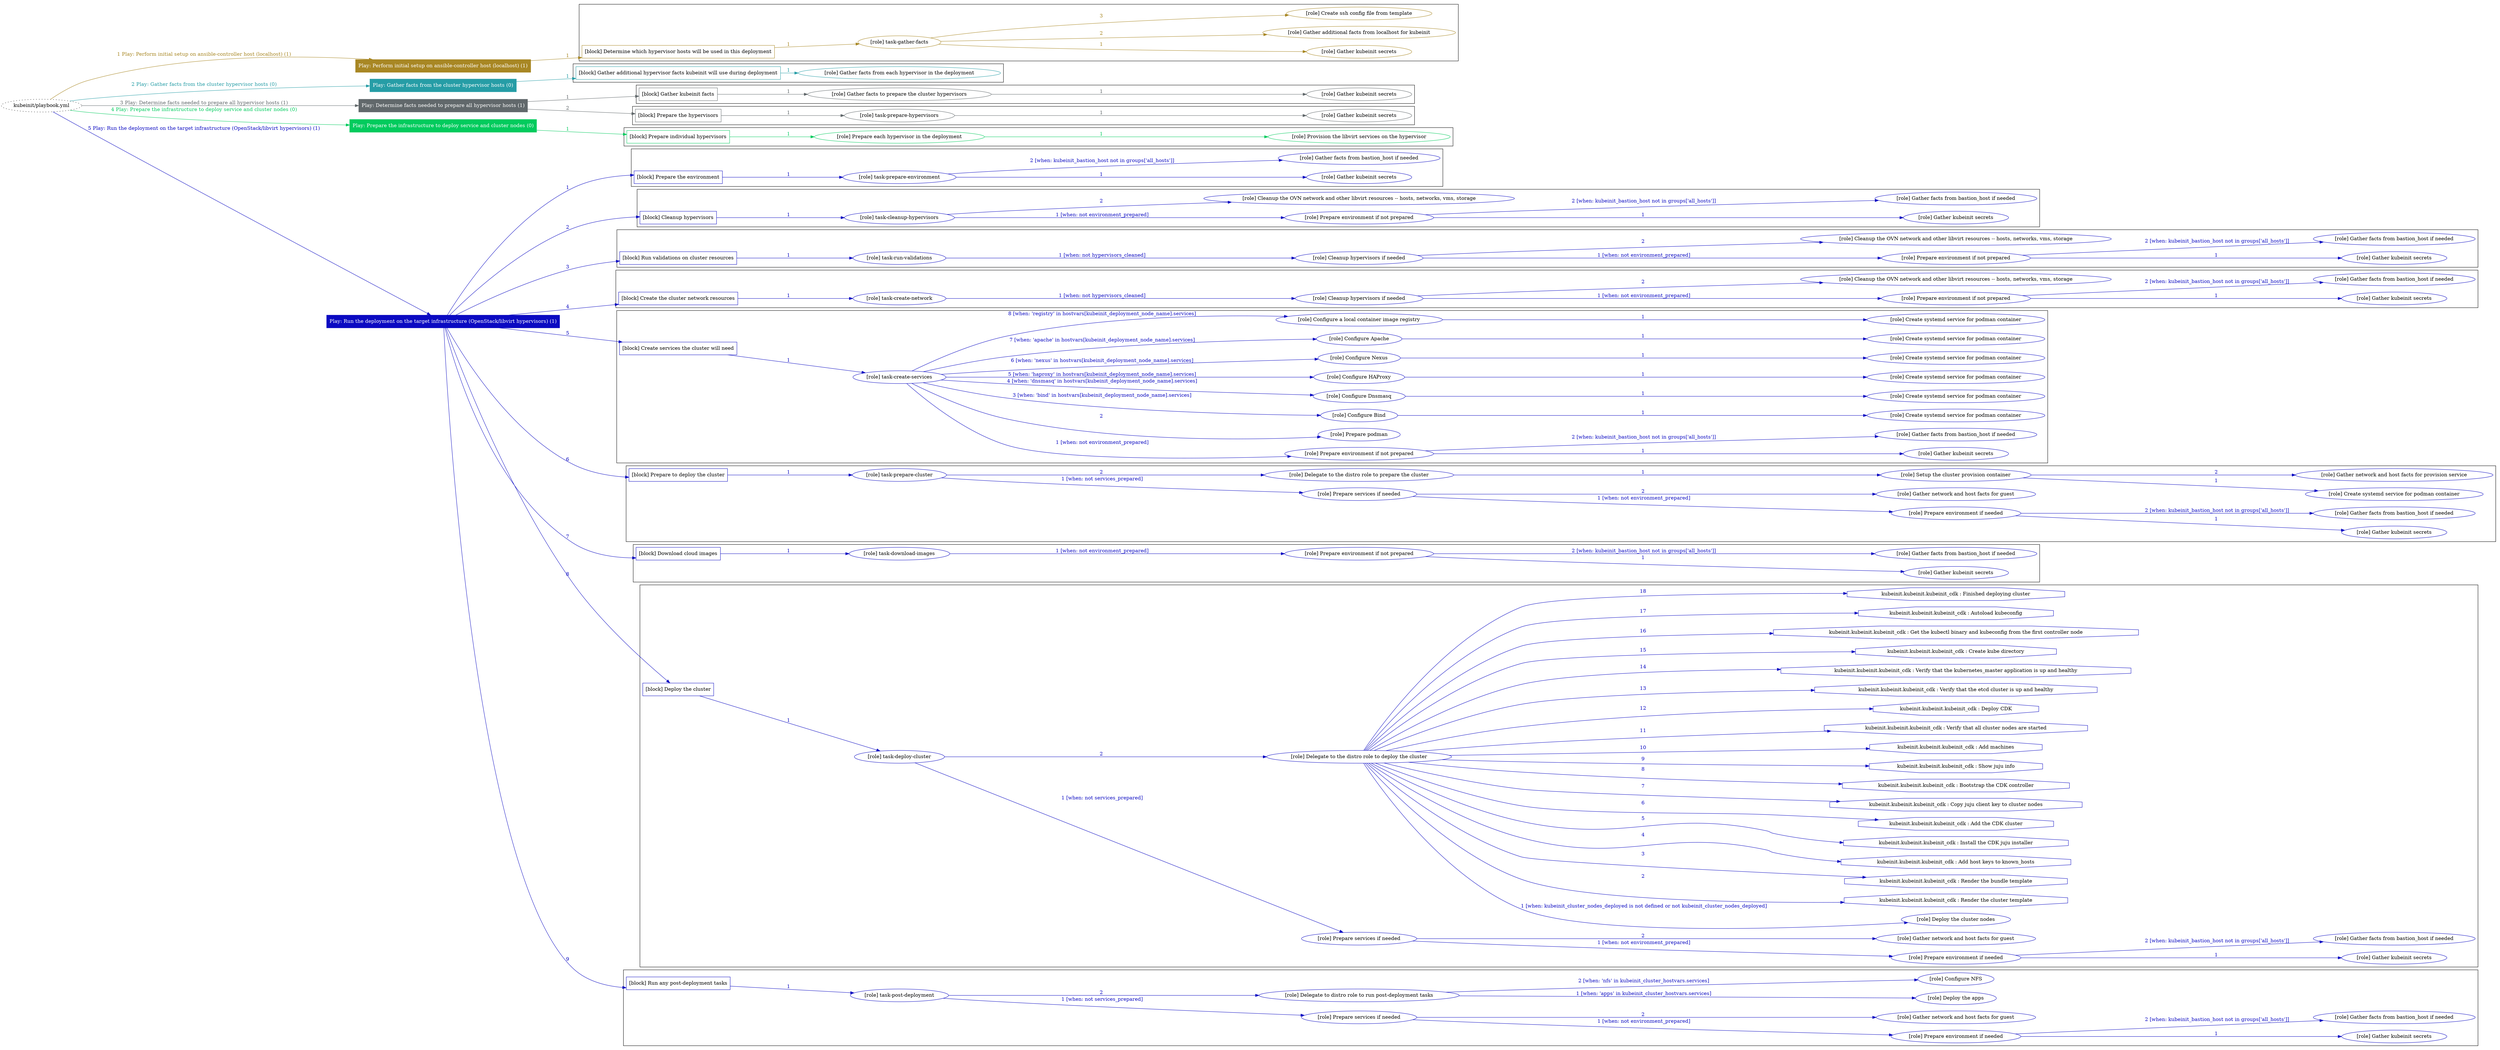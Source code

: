digraph {
	graph [concentrate=true ordering=in rankdir=LR ratio=fill]
	edge [esep=5 sep=10]
	"kubeinit/playbook.yml" [URL="/home/runner/work/kubeinit/kubeinit/kubeinit/playbook.yml" id=playbook_e02d59c9 style=dotted]
	"kubeinit/playbook.yml" -> play_fd0fd9aa [label="1 Play: Perform initial setup on ansible-controller host (localhost) (1)" color="#a88724" fontcolor="#a88724" id=edge_play_fd0fd9aa labeltooltip="1 Play: Perform initial setup on ansible-controller host (localhost) (1)" tooltip="1 Play: Perform initial setup on ansible-controller host (localhost) (1)"]
	subgraph "Play: Perform initial setup on ansible-controller host (localhost) (1)" {
		play_fd0fd9aa [label="Play: Perform initial setup on ansible-controller host (localhost) (1)" URL="/home/runner/work/kubeinit/kubeinit/kubeinit/playbook.yml" color="#a88724" fontcolor="#ffffff" id=play_fd0fd9aa shape=box style=filled tooltip=localhost]
		play_fd0fd9aa -> block_b1e23579 [label=1 color="#a88724" fontcolor="#a88724" id=edge_block_b1e23579 labeltooltip=1 tooltip=1]
		subgraph cluster_block_b1e23579 {
			block_b1e23579 [label="[block] Determine which hypervisor hosts will be used in this deployment" URL="/home/runner/work/kubeinit/kubeinit/kubeinit/playbook.yml" color="#a88724" id=block_b1e23579 labeltooltip="Determine which hypervisor hosts will be used in this deployment" shape=box tooltip="Determine which hypervisor hosts will be used in this deployment"]
			block_b1e23579 -> role_3044711c [label="1 " color="#a88724" fontcolor="#a88724" id=edge_role_3044711c labeltooltip="1 " tooltip="1 "]
			subgraph "task-gather-facts" {
				role_3044711c [label="[role] task-gather-facts" URL="/home/runner/work/kubeinit/kubeinit/kubeinit/playbook.yml" color="#a88724" id=role_3044711c tooltip="task-gather-facts"]
				role_3044711c -> role_c3906f23 [label="1 " color="#a88724" fontcolor="#a88724" id=edge_role_c3906f23 labeltooltip="1 " tooltip="1 "]
				subgraph "Gather kubeinit secrets" {
					role_c3906f23 [label="[role] Gather kubeinit secrets" URL="/home/runner/.ansible/collections/ansible_collections/kubeinit/kubeinit/roles/kubeinit_prepare/tasks/build_hypervisors_group.yml" color="#a88724" id=role_c3906f23 tooltip="Gather kubeinit secrets"]
				}
				role_3044711c -> role_7827134e [label="2 " color="#a88724" fontcolor="#a88724" id=edge_role_7827134e labeltooltip="2 " tooltip="2 "]
				subgraph "Gather additional facts from localhost for kubeinit" {
					role_7827134e [label="[role] Gather additional facts from localhost for kubeinit" URL="/home/runner/.ansible/collections/ansible_collections/kubeinit/kubeinit/roles/kubeinit_prepare/tasks/build_hypervisors_group.yml" color="#a88724" id=role_7827134e tooltip="Gather additional facts from localhost for kubeinit"]
				}
				role_3044711c -> role_3e4ce8e8 [label="3 " color="#a88724" fontcolor="#a88724" id=edge_role_3e4ce8e8 labeltooltip="3 " tooltip="3 "]
				subgraph "Create ssh config file from template" {
					role_3e4ce8e8 [label="[role] Create ssh config file from template" URL="/home/runner/.ansible/collections/ansible_collections/kubeinit/kubeinit/roles/kubeinit_prepare/tasks/build_hypervisors_group.yml" color="#a88724" id=role_3e4ce8e8 tooltip="Create ssh config file from template"]
				}
			}
		}
	}
	"kubeinit/playbook.yml" -> play_3b025c12 [label="2 Play: Gather facts from the cluster hypervisor hosts (0)" color="#269da6" fontcolor="#269da6" id=edge_play_3b025c12 labeltooltip="2 Play: Gather facts from the cluster hypervisor hosts (0)" tooltip="2 Play: Gather facts from the cluster hypervisor hosts (0)"]
	subgraph "Play: Gather facts from the cluster hypervisor hosts (0)" {
		play_3b025c12 [label="Play: Gather facts from the cluster hypervisor hosts (0)" URL="/home/runner/work/kubeinit/kubeinit/kubeinit/playbook.yml" color="#269da6" fontcolor="#ffffff" id=play_3b025c12 shape=box style=filled tooltip="Play: Gather facts from the cluster hypervisor hosts (0)"]
		play_3b025c12 -> block_6544453b [label=1 color="#269da6" fontcolor="#269da6" id=edge_block_6544453b labeltooltip=1 tooltip=1]
		subgraph cluster_block_6544453b {
			block_6544453b [label="[block] Gather additional hypervisor facts kubeinit will use during deployment" URL="/home/runner/work/kubeinit/kubeinit/kubeinit/playbook.yml" color="#269da6" id=block_6544453b labeltooltip="Gather additional hypervisor facts kubeinit will use during deployment" shape=box tooltip="Gather additional hypervisor facts kubeinit will use during deployment"]
			block_6544453b -> role_f94fbd97 [label="1 " color="#269da6" fontcolor="#269da6" id=edge_role_f94fbd97 labeltooltip="1 " tooltip="1 "]
			subgraph "Gather facts from each hypervisor in the deployment" {
				role_f94fbd97 [label="[role] Gather facts from each hypervisor in the deployment" URL="/home/runner/work/kubeinit/kubeinit/kubeinit/playbook.yml" color="#269da6" id=role_f94fbd97 tooltip="Gather facts from each hypervisor in the deployment"]
			}
		}
	}
	"kubeinit/playbook.yml" -> play_9c9ef34a [label="3 Play: Determine facts needed to prepare all hypervisor hosts (1)" color="#61686b" fontcolor="#61686b" id=edge_play_9c9ef34a labeltooltip="3 Play: Determine facts needed to prepare all hypervisor hosts (1)" tooltip="3 Play: Determine facts needed to prepare all hypervisor hosts (1)"]
	subgraph "Play: Determine facts needed to prepare all hypervisor hosts (1)" {
		play_9c9ef34a [label="Play: Determine facts needed to prepare all hypervisor hosts (1)" URL="/home/runner/work/kubeinit/kubeinit/kubeinit/playbook.yml" color="#61686b" fontcolor="#ffffff" id=play_9c9ef34a shape=box style=filled tooltip=localhost]
		play_9c9ef34a -> block_988d7083 [label=1 color="#61686b" fontcolor="#61686b" id=edge_block_988d7083 labeltooltip=1 tooltip=1]
		subgraph cluster_block_988d7083 {
			block_988d7083 [label="[block] Gather kubeinit facts" URL="/home/runner/work/kubeinit/kubeinit/kubeinit/playbook.yml" color="#61686b" id=block_988d7083 labeltooltip="Gather kubeinit facts" shape=box tooltip="Gather kubeinit facts"]
			block_988d7083 -> role_ea7b2bd4 [label="1 " color="#61686b" fontcolor="#61686b" id=edge_role_ea7b2bd4 labeltooltip="1 " tooltip="1 "]
			subgraph "Gather facts to prepare the cluster hypervisors" {
				role_ea7b2bd4 [label="[role] Gather facts to prepare the cluster hypervisors" URL="/home/runner/work/kubeinit/kubeinit/kubeinit/playbook.yml" color="#61686b" id=role_ea7b2bd4 tooltip="Gather facts to prepare the cluster hypervisors"]
				role_ea7b2bd4 -> role_e5747ce0 [label="1 " color="#61686b" fontcolor="#61686b" id=edge_role_e5747ce0 labeltooltip="1 " tooltip="1 "]
				subgraph "Gather kubeinit secrets" {
					role_e5747ce0 [label="[role] Gather kubeinit secrets" URL="/home/runner/.ansible/collections/ansible_collections/kubeinit/kubeinit/roles/kubeinit_prepare/tasks/gather_kubeinit_facts.yml" color="#61686b" id=role_e5747ce0 tooltip="Gather kubeinit secrets"]
				}
			}
		}
		play_9c9ef34a -> block_63ac2e60 [label=2 color="#61686b" fontcolor="#61686b" id=edge_block_63ac2e60 labeltooltip=2 tooltip=2]
		subgraph cluster_block_63ac2e60 {
			block_63ac2e60 [label="[block] Prepare the hypervisors" URL="/home/runner/work/kubeinit/kubeinit/kubeinit/playbook.yml" color="#61686b" id=block_63ac2e60 labeltooltip="Prepare the hypervisors" shape=box tooltip="Prepare the hypervisors"]
			block_63ac2e60 -> role_18d545f0 [label="1 " color="#61686b" fontcolor="#61686b" id=edge_role_18d545f0 labeltooltip="1 " tooltip="1 "]
			subgraph "task-prepare-hypervisors" {
				role_18d545f0 [label="[role] task-prepare-hypervisors" URL="/home/runner/work/kubeinit/kubeinit/kubeinit/playbook.yml" color="#61686b" id=role_18d545f0 tooltip="task-prepare-hypervisors"]
				role_18d545f0 -> role_ec16a4e3 [label="1 " color="#61686b" fontcolor="#61686b" id=edge_role_ec16a4e3 labeltooltip="1 " tooltip="1 "]
				subgraph "Gather kubeinit secrets" {
					role_ec16a4e3 [label="[role] Gather kubeinit secrets" URL="/home/runner/.ansible/collections/ansible_collections/kubeinit/kubeinit/roles/kubeinit_prepare/tasks/gather_kubeinit_facts.yml" color="#61686b" id=role_ec16a4e3 tooltip="Gather kubeinit secrets"]
				}
			}
		}
	}
	"kubeinit/playbook.yml" -> play_a210f959 [label="4 Play: Prepare the infrastructure to deploy service and cluster nodes (0)" color="#01cb5d" fontcolor="#01cb5d" id=edge_play_a210f959 labeltooltip="4 Play: Prepare the infrastructure to deploy service and cluster nodes (0)" tooltip="4 Play: Prepare the infrastructure to deploy service and cluster nodes (0)"]
	subgraph "Play: Prepare the infrastructure to deploy service and cluster nodes (0)" {
		play_a210f959 [label="Play: Prepare the infrastructure to deploy service and cluster nodes (0)" URL="/home/runner/work/kubeinit/kubeinit/kubeinit/playbook.yml" color="#01cb5d" fontcolor="#ffffff" id=play_a210f959 shape=box style=filled tooltip="Play: Prepare the infrastructure to deploy service and cluster nodes (0)"]
		play_a210f959 -> block_332f178f [label=1 color="#01cb5d" fontcolor="#01cb5d" id=edge_block_332f178f labeltooltip=1 tooltip=1]
		subgraph cluster_block_332f178f {
			block_332f178f [label="[block] Prepare individual hypervisors" URL="/home/runner/work/kubeinit/kubeinit/kubeinit/playbook.yml" color="#01cb5d" id=block_332f178f labeltooltip="Prepare individual hypervisors" shape=box tooltip="Prepare individual hypervisors"]
			block_332f178f -> role_0791657f [label="1 " color="#01cb5d" fontcolor="#01cb5d" id=edge_role_0791657f labeltooltip="1 " tooltip="1 "]
			subgraph "Prepare each hypervisor in the deployment" {
				role_0791657f [label="[role] Prepare each hypervisor in the deployment" URL="/home/runner/work/kubeinit/kubeinit/kubeinit/playbook.yml" color="#01cb5d" id=role_0791657f tooltip="Prepare each hypervisor in the deployment"]
				role_0791657f -> role_ac4e55f0 [label="1 " color="#01cb5d" fontcolor="#01cb5d" id=edge_role_ac4e55f0 labeltooltip="1 " tooltip="1 "]
				subgraph "Provision the libvirt services on the hypervisor" {
					role_ac4e55f0 [label="[role] Provision the libvirt services on the hypervisor" URL="/home/runner/.ansible/collections/ansible_collections/kubeinit/kubeinit/roles/kubeinit_prepare/tasks/prepare_hypervisor.yml" color="#01cb5d" id=role_ac4e55f0 tooltip="Provision the libvirt services on the hypervisor"]
				}
			}
		}
	}
	"kubeinit/playbook.yml" -> play_40a42cb8 [label="5 Play: Run the deployment on the target infrastructure (OpenStack/libvirt hypervisors) (1)" color="#0b0ac2" fontcolor="#0b0ac2" id=edge_play_40a42cb8 labeltooltip="5 Play: Run the deployment on the target infrastructure (OpenStack/libvirt hypervisors) (1)" tooltip="5 Play: Run the deployment on the target infrastructure (OpenStack/libvirt hypervisors) (1)"]
	subgraph "Play: Run the deployment on the target infrastructure (OpenStack/libvirt hypervisors) (1)" {
		play_40a42cb8 [label="Play: Run the deployment on the target infrastructure (OpenStack/libvirt hypervisors) (1)" URL="/home/runner/work/kubeinit/kubeinit/kubeinit/playbook.yml" color="#0b0ac2" fontcolor="#ffffff" id=play_40a42cb8 shape=box style=filled tooltip=localhost]
		play_40a42cb8 -> block_852616ef [label=1 color="#0b0ac2" fontcolor="#0b0ac2" id=edge_block_852616ef labeltooltip=1 tooltip=1]
		subgraph cluster_block_852616ef {
			block_852616ef [label="[block] Prepare the environment" URL="/home/runner/work/kubeinit/kubeinit/kubeinit/playbook.yml" color="#0b0ac2" id=block_852616ef labeltooltip="Prepare the environment" shape=box tooltip="Prepare the environment"]
			block_852616ef -> role_ca691c93 [label="1 " color="#0b0ac2" fontcolor="#0b0ac2" id=edge_role_ca691c93 labeltooltip="1 " tooltip="1 "]
			subgraph "task-prepare-environment" {
				role_ca691c93 [label="[role] task-prepare-environment" URL="/home/runner/work/kubeinit/kubeinit/kubeinit/playbook.yml" color="#0b0ac2" id=role_ca691c93 tooltip="task-prepare-environment"]
				role_ca691c93 -> role_f62b3f2d [label="1 " color="#0b0ac2" fontcolor="#0b0ac2" id=edge_role_f62b3f2d labeltooltip="1 " tooltip="1 "]
				subgraph "Gather kubeinit secrets" {
					role_f62b3f2d [label="[role] Gather kubeinit secrets" URL="/home/runner/.ansible/collections/ansible_collections/kubeinit/kubeinit/roles/kubeinit_prepare/tasks/gather_kubeinit_facts.yml" color="#0b0ac2" id=role_f62b3f2d tooltip="Gather kubeinit secrets"]
				}
				role_ca691c93 -> role_3beb7c4d [label="2 [when: kubeinit_bastion_host not in groups['all_hosts']]" color="#0b0ac2" fontcolor="#0b0ac2" id=edge_role_3beb7c4d labeltooltip="2 [when: kubeinit_bastion_host not in groups['all_hosts']]" tooltip="2 [when: kubeinit_bastion_host not in groups['all_hosts']]"]
				subgraph "Gather facts from bastion_host if needed" {
					role_3beb7c4d [label="[role] Gather facts from bastion_host if needed" URL="/home/runner/.ansible/collections/ansible_collections/kubeinit/kubeinit/roles/kubeinit_prepare/tasks/main.yml" color="#0b0ac2" id=role_3beb7c4d tooltip="Gather facts from bastion_host if needed"]
				}
			}
		}
		play_40a42cb8 -> block_df4bc559 [label=2 color="#0b0ac2" fontcolor="#0b0ac2" id=edge_block_df4bc559 labeltooltip=2 tooltip=2]
		subgraph cluster_block_df4bc559 {
			block_df4bc559 [label="[block] Cleanup hypervisors" URL="/home/runner/work/kubeinit/kubeinit/kubeinit/playbook.yml" color="#0b0ac2" id=block_df4bc559 labeltooltip="Cleanup hypervisors" shape=box tooltip="Cleanup hypervisors"]
			block_df4bc559 -> role_cd886e36 [label="1 " color="#0b0ac2" fontcolor="#0b0ac2" id=edge_role_cd886e36 labeltooltip="1 " tooltip="1 "]
			subgraph "task-cleanup-hypervisors" {
				role_cd886e36 [label="[role] task-cleanup-hypervisors" URL="/home/runner/work/kubeinit/kubeinit/kubeinit/playbook.yml" color="#0b0ac2" id=role_cd886e36 tooltip="task-cleanup-hypervisors"]
				role_cd886e36 -> role_9e30ad5a [label="1 [when: not environment_prepared]" color="#0b0ac2" fontcolor="#0b0ac2" id=edge_role_9e30ad5a labeltooltip="1 [when: not environment_prepared]" tooltip="1 [when: not environment_prepared]"]
				subgraph "Prepare environment if not prepared" {
					role_9e30ad5a [label="[role] Prepare environment if not prepared" URL="/home/runner/.ansible/collections/ansible_collections/kubeinit/kubeinit/roles/kubeinit_libvirt/tasks/cleanup_hypervisors.yml" color="#0b0ac2" id=role_9e30ad5a tooltip="Prepare environment if not prepared"]
					role_9e30ad5a -> role_c2ab095b [label="1 " color="#0b0ac2" fontcolor="#0b0ac2" id=edge_role_c2ab095b labeltooltip="1 " tooltip="1 "]
					subgraph "Gather kubeinit secrets" {
						role_c2ab095b [label="[role] Gather kubeinit secrets" URL="/home/runner/.ansible/collections/ansible_collections/kubeinit/kubeinit/roles/kubeinit_prepare/tasks/gather_kubeinit_facts.yml" color="#0b0ac2" id=role_c2ab095b tooltip="Gather kubeinit secrets"]
					}
					role_9e30ad5a -> role_1a4492a7 [label="2 [when: kubeinit_bastion_host not in groups['all_hosts']]" color="#0b0ac2" fontcolor="#0b0ac2" id=edge_role_1a4492a7 labeltooltip="2 [when: kubeinit_bastion_host not in groups['all_hosts']]" tooltip="2 [when: kubeinit_bastion_host not in groups['all_hosts']]"]
					subgraph "Gather facts from bastion_host if needed" {
						role_1a4492a7 [label="[role] Gather facts from bastion_host if needed" URL="/home/runner/.ansible/collections/ansible_collections/kubeinit/kubeinit/roles/kubeinit_prepare/tasks/main.yml" color="#0b0ac2" id=role_1a4492a7 tooltip="Gather facts from bastion_host if needed"]
					}
				}
				role_cd886e36 -> role_a871c311 [label="2 " color="#0b0ac2" fontcolor="#0b0ac2" id=edge_role_a871c311 labeltooltip="2 " tooltip="2 "]
				subgraph "Cleanup the OVN network and other libvirt resources -- hosts, networks, vms, storage" {
					role_a871c311 [label="[role] Cleanup the OVN network and other libvirt resources -- hosts, networks, vms, storage" URL="/home/runner/.ansible/collections/ansible_collections/kubeinit/kubeinit/roles/kubeinit_libvirt/tasks/cleanup_hypervisors.yml" color="#0b0ac2" id=role_a871c311 tooltip="Cleanup the OVN network and other libvirt resources -- hosts, networks, vms, storage"]
				}
			}
		}
		play_40a42cb8 -> block_7cf98d6e [label=3 color="#0b0ac2" fontcolor="#0b0ac2" id=edge_block_7cf98d6e labeltooltip=3 tooltip=3]
		subgraph cluster_block_7cf98d6e {
			block_7cf98d6e [label="[block] Run validations on cluster resources" URL="/home/runner/work/kubeinit/kubeinit/kubeinit/playbook.yml" color="#0b0ac2" id=block_7cf98d6e labeltooltip="Run validations on cluster resources" shape=box tooltip="Run validations on cluster resources"]
			block_7cf98d6e -> role_28642cd3 [label="1 " color="#0b0ac2" fontcolor="#0b0ac2" id=edge_role_28642cd3 labeltooltip="1 " tooltip="1 "]
			subgraph "task-run-validations" {
				role_28642cd3 [label="[role] task-run-validations" URL="/home/runner/work/kubeinit/kubeinit/kubeinit/playbook.yml" color="#0b0ac2" id=role_28642cd3 tooltip="task-run-validations"]
				role_28642cd3 -> role_93edb053 [label="1 [when: not hypervisors_cleaned]" color="#0b0ac2" fontcolor="#0b0ac2" id=edge_role_93edb053 labeltooltip="1 [when: not hypervisors_cleaned]" tooltip="1 [when: not hypervisors_cleaned]"]
				subgraph "Cleanup hypervisors if needed" {
					role_93edb053 [label="[role] Cleanup hypervisors if needed" URL="/home/runner/.ansible/collections/ansible_collections/kubeinit/kubeinit/roles/kubeinit_validations/tasks/main.yml" color="#0b0ac2" id=role_93edb053 tooltip="Cleanup hypervisors if needed"]
					role_93edb053 -> role_62e04889 [label="1 [when: not environment_prepared]" color="#0b0ac2" fontcolor="#0b0ac2" id=edge_role_62e04889 labeltooltip="1 [when: not environment_prepared]" tooltip="1 [when: not environment_prepared]"]
					subgraph "Prepare environment if not prepared" {
						role_62e04889 [label="[role] Prepare environment if not prepared" URL="/home/runner/.ansible/collections/ansible_collections/kubeinit/kubeinit/roles/kubeinit_libvirt/tasks/cleanup_hypervisors.yml" color="#0b0ac2" id=role_62e04889 tooltip="Prepare environment if not prepared"]
						role_62e04889 -> role_6dd7c43c [label="1 " color="#0b0ac2" fontcolor="#0b0ac2" id=edge_role_6dd7c43c labeltooltip="1 " tooltip="1 "]
						subgraph "Gather kubeinit secrets" {
							role_6dd7c43c [label="[role] Gather kubeinit secrets" URL="/home/runner/.ansible/collections/ansible_collections/kubeinit/kubeinit/roles/kubeinit_prepare/tasks/gather_kubeinit_facts.yml" color="#0b0ac2" id=role_6dd7c43c tooltip="Gather kubeinit secrets"]
						}
						role_62e04889 -> role_3e2cda16 [label="2 [when: kubeinit_bastion_host not in groups['all_hosts']]" color="#0b0ac2" fontcolor="#0b0ac2" id=edge_role_3e2cda16 labeltooltip="2 [when: kubeinit_bastion_host not in groups['all_hosts']]" tooltip="2 [when: kubeinit_bastion_host not in groups['all_hosts']]"]
						subgraph "Gather facts from bastion_host if needed" {
							role_3e2cda16 [label="[role] Gather facts from bastion_host if needed" URL="/home/runner/.ansible/collections/ansible_collections/kubeinit/kubeinit/roles/kubeinit_prepare/tasks/main.yml" color="#0b0ac2" id=role_3e2cda16 tooltip="Gather facts from bastion_host if needed"]
						}
					}
					role_93edb053 -> role_7fafab01 [label="2 " color="#0b0ac2" fontcolor="#0b0ac2" id=edge_role_7fafab01 labeltooltip="2 " tooltip="2 "]
					subgraph "Cleanup the OVN network and other libvirt resources -- hosts, networks, vms, storage" {
						role_7fafab01 [label="[role] Cleanup the OVN network and other libvirt resources -- hosts, networks, vms, storage" URL="/home/runner/.ansible/collections/ansible_collections/kubeinit/kubeinit/roles/kubeinit_libvirt/tasks/cleanup_hypervisors.yml" color="#0b0ac2" id=role_7fafab01 tooltip="Cleanup the OVN network and other libvirt resources -- hosts, networks, vms, storage"]
					}
				}
			}
		}
		play_40a42cb8 -> block_897d83d2 [label=4 color="#0b0ac2" fontcolor="#0b0ac2" id=edge_block_897d83d2 labeltooltip=4 tooltip=4]
		subgraph cluster_block_897d83d2 {
			block_897d83d2 [label="[block] Create the cluster network resources" URL="/home/runner/work/kubeinit/kubeinit/kubeinit/playbook.yml" color="#0b0ac2" id=block_897d83d2 labeltooltip="Create the cluster network resources" shape=box tooltip="Create the cluster network resources"]
			block_897d83d2 -> role_9d0732dc [label="1 " color="#0b0ac2" fontcolor="#0b0ac2" id=edge_role_9d0732dc labeltooltip="1 " tooltip="1 "]
			subgraph "task-create-network" {
				role_9d0732dc [label="[role] task-create-network" URL="/home/runner/work/kubeinit/kubeinit/kubeinit/playbook.yml" color="#0b0ac2" id=role_9d0732dc tooltip="task-create-network"]
				role_9d0732dc -> role_9968442d [label="1 [when: not hypervisors_cleaned]" color="#0b0ac2" fontcolor="#0b0ac2" id=edge_role_9968442d labeltooltip="1 [when: not hypervisors_cleaned]" tooltip="1 [when: not hypervisors_cleaned]"]
				subgraph "Cleanup hypervisors if needed" {
					role_9968442d [label="[role] Cleanup hypervisors if needed" URL="/home/runner/.ansible/collections/ansible_collections/kubeinit/kubeinit/roles/kubeinit_libvirt/tasks/create_network.yml" color="#0b0ac2" id=role_9968442d tooltip="Cleanup hypervisors if needed"]
					role_9968442d -> role_6f1ceb8b [label="1 [when: not environment_prepared]" color="#0b0ac2" fontcolor="#0b0ac2" id=edge_role_6f1ceb8b labeltooltip="1 [when: not environment_prepared]" tooltip="1 [when: not environment_prepared]"]
					subgraph "Prepare environment if not prepared" {
						role_6f1ceb8b [label="[role] Prepare environment if not prepared" URL="/home/runner/.ansible/collections/ansible_collections/kubeinit/kubeinit/roles/kubeinit_libvirt/tasks/cleanup_hypervisors.yml" color="#0b0ac2" id=role_6f1ceb8b tooltip="Prepare environment if not prepared"]
						role_6f1ceb8b -> role_acb045d8 [label="1 " color="#0b0ac2" fontcolor="#0b0ac2" id=edge_role_acb045d8 labeltooltip="1 " tooltip="1 "]
						subgraph "Gather kubeinit secrets" {
							role_acb045d8 [label="[role] Gather kubeinit secrets" URL="/home/runner/.ansible/collections/ansible_collections/kubeinit/kubeinit/roles/kubeinit_prepare/tasks/gather_kubeinit_facts.yml" color="#0b0ac2" id=role_acb045d8 tooltip="Gather kubeinit secrets"]
						}
						role_6f1ceb8b -> role_29a364e1 [label="2 [when: kubeinit_bastion_host not in groups['all_hosts']]" color="#0b0ac2" fontcolor="#0b0ac2" id=edge_role_29a364e1 labeltooltip="2 [when: kubeinit_bastion_host not in groups['all_hosts']]" tooltip="2 [when: kubeinit_bastion_host not in groups['all_hosts']]"]
						subgraph "Gather facts from bastion_host if needed" {
							role_29a364e1 [label="[role] Gather facts from bastion_host if needed" URL="/home/runner/.ansible/collections/ansible_collections/kubeinit/kubeinit/roles/kubeinit_prepare/tasks/main.yml" color="#0b0ac2" id=role_29a364e1 tooltip="Gather facts from bastion_host if needed"]
						}
					}
					role_9968442d -> role_805a1249 [label="2 " color="#0b0ac2" fontcolor="#0b0ac2" id=edge_role_805a1249 labeltooltip="2 " tooltip="2 "]
					subgraph "Cleanup the OVN network and other libvirt resources -- hosts, networks, vms, storage" {
						role_805a1249 [label="[role] Cleanup the OVN network and other libvirt resources -- hosts, networks, vms, storage" URL="/home/runner/.ansible/collections/ansible_collections/kubeinit/kubeinit/roles/kubeinit_libvirt/tasks/cleanup_hypervisors.yml" color="#0b0ac2" id=role_805a1249 tooltip="Cleanup the OVN network and other libvirt resources -- hosts, networks, vms, storage"]
					}
				}
			}
		}
		play_40a42cb8 -> block_4c9f8173 [label=5 color="#0b0ac2" fontcolor="#0b0ac2" id=edge_block_4c9f8173 labeltooltip=5 tooltip=5]
		subgraph cluster_block_4c9f8173 {
			block_4c9f8173 [label="[block] Create services the cluster will need" URL="/home/runner/work/kubeinit/kubeinit/kubeinit/playbook.yml" color="#0b0ac2" id=block_4c9f8173 labeltooltip="Create services the cluster will need" shape=box tooltip="Create services the cluster will need"]
			block_4c9f8173 -> role_14026acb [label="1 " color="#0b0ac2" fontcolor="#0b0ac2" id=edge_role_14026acb labeltooltip="1 " tooltip="1 "]
			subgraph "task-create-services" {
				role_14026acb [label="[role] task-create-services" URL="/home/runner/work/kubeinit/kubeinit/kubeinit/playbook.yml" color="#0b0ac2" id=role_14026acb tooltip="task-create-services"]
				role_14026acb -> role_2d588c67 [label="1 [when: not environment_prepared]" color="#0b0ac2" fontcolor="#0b0ac2" id=edge_role_2d588c67 labeltooltip="1 [when: not environment_prepared]" tooltip="1 [when: not environment_prepared]"]
				subgraph "Prepare environment if not prepared" {
					role_2d588c67 [label="[role] Prepare environment if not prepared" URL="/home/runner/.ansible/collections/ansible_collections/kubeinit/kubeinit/roles/kubeinit_services/tasks/main.yml" color="#0b0ac2" id=role_2d588c67 tooltip="Prepare environment if not prepared"]
					role_2d588c67 -> role_4448ff03 [label="1 " color="#0b0ac2" fontcolor="#0b0ac2" id=edge_role_4448ff03 labeltooltip="1 " tooltip="1 "]
					subgraph "Gather kubeinit secrets" {
						role_4448ff03 [label="[role] Gather kubeinit secrets" URL="/home/runner/.ansible/collections/ansible_collections/kubeinit/kubeinit/roles/kubeinit_prepare/tasks/gather_kubeinit_facts.yml" color="#0b0ac2" id=role_4448ff03 tooltip="Gather kubeinit secrets"]
					}
					role_2d588c67 -> role_23f64299 [label="2 [when: kubeinit_bastion_host not in groups['all_hosts']]" color="#0b0ac2" fontcolor="#0b0ac2" id=edge_role_23f64299 labeltooltip="2 [when: kubeinit_bastion_host not in groups['all_hosts']]" tooltip="2 [when: kubeinit_bastion_host not in groups['all_hosts']]"]
					subgraph "Gather facts from bastion_host if needed" {
						role_23f64299 [label="[role] Gather facts from bastion_host if needed" URL="/home/runner/.ansible/collections/ansible_collections/kubeinit/kubeinit/roles/kubeinit_prepare/tasks/main.yml" color="#0b0ac2" id=role_23f64299 tooltip="Gather facts from bastion_host if needed"]
					}
				}
				role_14026acb -> role_80f0bf2a [label="2 " color="#0b0ac2" fontcolor="#0b0ac2" id=edge_role_80f0bf2a labeltooltip="2 " tooltip="2 "]
				subgraph "Prepare podman" {
					role_80f0bf2a [label="[role] Prepare podman" URL="/home/runner/.ansible/collections/ansible_collections/kubeinit/kubeinit/roles/kubeinit_services/tasks/00_create_service_pod.yml" color="#0b0ac2" id=role_80f0bf2a tooltip="Prepare podman"]
				}
				role_14026acb -> role_9b036144 [label="3 [when: 'bind' in hostvars[kubeinit_deployment_node_name].services]" color="#0b0ac2" fontcolor="#0b0ac2" id=edge_role_9b036144 labeltooltip="3 [when: 'bind' in hostvars[kubeinit_deployment_node_name].services]" tooltip="3 [when: 'bind' in hostvars[kubeinit_deployment_node_name].services]"]
				subgraph "Configure Bind" {
					role_9b036144 [label="[role] Configure Bind" URL="/home/runner/.ansible/collections/ansible_collections/kubeinit/kubeinit/roles/kubeinit_services/tasks/start_services_containers.yml" color="#0b0ac2" id=role_9b036144 tooltip="Configure Bind"]
					role_9b036144 -> role_ff61ab3f [label="1 " color="#0b0ac2" fontcolor="#0b0ac2" id=edge_role_ff61ab3f labeltooltip="1 " tooltip="1 "]
					subgraph "Create systemd service for podman container" {
						role_ff61ab3f [label="[role] Create systemd service for podman container" URL="/home/runner/.ansible/collections/ansible_collections/kubeinit/kubeinit/roles/kubeinit_bind/tasks/main.yml" color="#0b0ac2" id=role_ff61ab3f tooltip="Create systemd service for podman container"]
					}
				}
				role_14026acb -> role_9145a913 [label="4 [when: 'dnsmasq' in hostvars[kubeinit_deployment_node_name].services]" color="#0b0ac2" fontcolor="#0b0ac2" id=edge_role_9145a913 labeltooltip="4 [when: 'dnsmasq' in hostvars[kubeinit_deployment_node_name].services]" tooltip="4 [when: 'dnsmasq' in hostvars[kubeinit_deployment_node_name].services]"]
				subgraph "Configure Dnsmasq" {
					role_9145a913 [label="[role] Configure Dnsmasq" URL="/home/runner/.ansible/collections/ansible_collections/kubeinit/kubeinit/roles/kubeinit_services/tasks/start_services_containers.yml" color="#0b0ac2" id=role_9145a913 tooltip="Configure Dnsmasq"]
					role_9145a913 -> role_e3d8880c [label="1 " color="#0b0ac2" fontcolor="#0b0ac2" id=edge_role_e3d8880c labeltooltip="1 " tooltip="1 "]
					subgraph "Create systemd service for podman container" {
						role_e3d8880c [label="[role] Create systemd service for podman container" URL="/home/runner/.ansible/collections/ansible_collections/kubeinit/kubeinit/roles/kubeinit_dnsmasq/tasks/main.yml" color="#0b0ac2" id=role_e3d8880c tooltip="Create systemd service for podman container"]
					}
				}
				role_14026acb -> role_c8f1fe14 [label="5 [when: 'haproxy' in hostvars[kubeinit_deployment_node_name].services]" color="#0b0ac2" fontcolor="#0b0ac2" id=edge_role_c8f1fe14 labeltooltip="5 [when: 'haproxy' in hostvars[kubeinit_deployment_node_name].services]" tooltip="5 [when: 'haproxy' in hostvars[kubeinit_deployment_node_name].services]"]
				subgraph "Configure HAProxy" {
					role_c8f1fe14 [label="[role] Configure HAProxy" URL="/home/runner/.ansible/collections/ansible_collections/kubeinit/kubeinit/roles/kubeinit_services/tasks/start_services_containers.yml" color="#0b0ac2" id=role_c8f1fe14 tooltip="Configure HAProxy"]
					role_c8f1fe14 -> role_2693a5cc [label="1 " color="#0b0ac2" fontcolor="#0b0ac2" id=edge_role_2693a5cc labeltooltip="1 " tooltip="1 "]
					subgraph "Create systemd service for podman container" {
						role_2693a5cc [label="[role] Create systemd service for podman container" URL="/home/runner/.ansible/collections/ansible_collections/kubeinit/kubeinit/roles/kubeinit_haproxy/tasks/main.yml" color="#0b0ac2" id=role_2693a5cc tooltip="Create systemd service for podman container"]
					}
				}
				role_14026acb -> role_26950fa6 [label="6 [when: 'nexus' in hostvars[kubeinit_deployment_node_name].services]" color="#0b0ac2" fontcolor="#0b0ac2" id=edge_role_26950fa6 labeltooltip="6 [when: 'nexus' in hostvars[kubeinit_deployment_node_name].services]" tooltip="6 [when: 'nexus' in hostvars[kubeinit_deployment_node_name].services]"]
				subgraph "Configure Nexus" {
					role_26950fa6 [label="[role] Configure Nexus" URL="/home/runner/.ansible/collections/ansible_collections/kubeinit/kubeinit/roles/kubeinit_services/tasks/start_services_containers.yml" color="#0b0ac2" id=role_26950fa6 tooltip="Configure Nexus"]
					role_26950fa6 -> role_a8483718 [label="1 " color="#0b0ac2" fontcolor="#0b0ac2" id=edge_role_a8483718 labeltooltip="1 " tooltip="1 "]
					subgraph "Create systemd service for podman container" {
						role_a8483718 [label="[role] Create systemd service for podman container" URL="/home/runner/.ansible/collections/ansible_collections/kubeinit/kubeinit/roles/kubeinit_nexus/tasks/main.yml" color="#0b0ac2" id=role_a8483718 tooltip="Create systemd service for podman container"]
					}
				}
				role_14026acb -> role_45f47a19 [label="7 [when: 'apache' in hostvars[kubeinit_deployment_node_name].services]" color="#0b0ac2" fontcolor="#0b0ac2" id=edge_role_45f47a19 labeltooltip="7 [when: 'apache' in hostvars[kubeinit_deployment_node_name].services]" tooltip="7 [when: 'apache' in hostvars[kubeinit_deployment_node_name].services]"]
				subgraph "Configure Apache" {
					role_45f47a19 [label="[role] Configure Apache" URL="/home/runner/.ansible/collections/ansible_collections/kubeinit/kubeinit/roles/kubeinit_services/tasks/start_services_containers.yml" color="#0b0ac2" id=role_45f47a19 tooltip="Configure Apache"]
					role_45f47a19 -> role_89ffbc14 [label="1 " color="#0b0ac2" fontcolor="#0b0ac2" id=edge_role_89ffbc14 labeltooltip="1 " tooltip="1 "]
					subgraph "Create systemd service for podman container" {
						role_89ffbc14 [label="[role] Create systemd service for podman container" URL="/home/runner/.ansible/collections/ansible_collections/kubeinit/kubeinit/roles/kubeinit_apache/tasks/main.yml" color="#0b0ac2" id=role_89ffbc14 tooltip="Create systemd service for podman container"]
					}
				}
				role_14026acb -> role_e50ded33 [label="8 [when: 'registry' in hostvars[kubeinit_deployment_node_name].services]" color="#0b0ac2" fontcolor="#0b0ac2" id=edge_role_e50ded33 labeltooltip="8 [when: 'registry' in hostvars[kubeinit_deployment_node_name].services]" tooltip="8 [when: 'registry' in hostvars[kubeinit_deployment_node_name].services]"]
				subgraph "Configure a local container image registry" {
					role_e50ded33 [label="[role] Configure a local container image registry" URL="/home/runner/.ansible/collections/ansible_collections/kubeinit/kubeinit/roles/kubeinit_services/tasks/start_services_containers.yml" color="#0b0ac2" id=role_e50ded33 tooltip="Configure a local container image registry"]
					role_e50ded33 -> role_f93f619b [label="1 " color="#0b0ac2" fontcolor="#0b0ac2" id=edge_role_f93f619b labeltooltip="1 " tooltip="1 "]
					subgraph "Create systemd service for podman container" {
						role_f93f619b [label="[role] Create systemd service for podman container" URL="/home/runner/.ansible/collections/ansible_collections/kubeinit/kubeinit/roles/kubeinit_registry/tasks/main.yml" color="#0b0ac2" id=role_f93f619b tooltip="Create systemd service for podman container"]
					}
				}
			}
		}
		play_40a42cb8 -> block_11183670 [label=6 color="#0b0ac2" fontcolor="#0b0ac2" id=edge_block_11183670 labeltooltip=6 tooltip=6]
		subgraph cluster_block_11183670 {
			block_11183670 [label="[block] Prepare to deploy the cluster" URL="/home/runner/work/kubeinit/kubeinit/kubeinit/playbook.yml" color="#0b0ac2" id=block_11183670 labeltooltip="Prepare to deploy the cluster" shape=box tooltip="Prepare to deploy the cluster"]
			block_11183670 -> role_c892f88d [label="1 " color="#0b0ac2" fontcolor="#0b0ac2" id=edge_role_c892f88d labeltooltip="1 " tooltip="1 "]
			subgraph "task-prepare-cluster" {
				role_c892f88d [label="[role] task-prepare-cluster" URL="/home/runner/work/kubeinit/kubeinit/kubeinit/playbook.yml" color="#0b0ac2" id=role_c892f88d tooltip="task-prepare-cluster"]
				role_c892f88d -> role_5d57f382 [label="1 [when: not services_prepared]" color="#0b0ac2" fontcolor="#0b0ac2" id=edge_role_5d57f382 labeltooltip="1 [when: not services_prepared]" tooltip="1 [when: not services_prepared]"]
				subgraph "Prepare services if needed" {
					role_5d57f382 [label="[role] Prepare services if needed" URL="/home/runner/.ansible/collections/ansible_collections/kubeinit/kubeinit/roles/kubeinit_prepare/tasks/prepare_cluster.yml" color="#0b0ac2" id=role_5d57f382 tooltip="Prepare services if needed"]
					role_5d57f382 -> role_5452503e [label="1 [when: not environment_prepared]" color="#0b0ac2" fontcolor="#0b0ac2" id=edge_role_5452503e labeltooltip="1 [when: not environment_prepared]" tooltip="1 [when: not environment_prepared]"]
					subgraph "Prepare environment if needed" {
						role_5452503e [label="[role] Prepare environment if needed" URL="/home/runner/.ansible/collections/ansible_collections/kubeinit/kubeinit/roles/kubeinit_services/tasks/prepare_services.yml" color="#0b0ac2" id=role_5452503e tooltip="Prepare environment if needed"]
						role_5452503e -> role_97a669cc [label="1 " color="#0b0ac2" fontcolor="#0b0ac2" id=edge_role_97a669cc labeltooltip="1 " tooltip="1 "]
						subgraph "Gather kubeinit secrets" {
							role_97a669cc [label="[role] Gather kubeinit secrets" URL="/home/runner/.ansible/collections/ansible_collections/kubeinit/kubeinit/roles/kubeinit_prepare/tasks/gather_kubeinit_facts.yml" color="#0b0ac2" id=role_97a669cc tooltip="Gather kubeinit secrets"]
						}
						role_5452503e -> role_1cebd455 [label="2 [when: kubeinit_bastion_host not in groups['all_hosts']]" color="#0b0ac2" fontcolor="#0b0ac2" id=edge_role_1cebd455 labeltooltip="2 [when: kubeinit_bastion_host not in groups['all_hosts']]" tooltip="2 [when: kubeinit_bastion_host not in groups['all_hosts']]"]
						subgraph "Gather facts from bastion_host if needed" {
							role_1cebd455 [label="[role] Gather facts from bastion_host if needed" URL="/home/runner/.ansible/collections/ansible_collections/kubeinit/kubeinit/roles/kubeinit_prepare/tasks/main.yml" color="#0b0ac2" id=role_1cebd455 tooltip="Gather facts from bastion_host if needed"]
						}
					}
					role_5d57f382 -> role_d7f9bc30 [label="2 " color="#0b0ac2" fontcolor="#0b0ac2" id=edge_role_d7f9bc30 labeltooltip="2 " tooltip="2 "]
					subgraph "Gather network and host facts for guest" {
						role_d7f9bc30 [label="[role] Gather network and host facts for guest" URL="/home/runner/.ansible/collections/ansible_collections/kubeinit/kubeinit/roles/kubeinit_services/tasks/prepare_services.yml" color="#0b0ac2" id=role_d7f9bc30 tooltip="Gather network and host facts for guest"]
					}
				}
				role_c892f88d -> role_c7ab67f8 [label="2 " color="#0b0ac2" fontcolor="#0b0ac2" id=edge_role_c7ab67f8 labeltooltip="2 " tooltip="2 "]
				subgraph "Delegate to the distro role to prepare the cluster" {
					role_c7ab67f8 [label="[role] Delegate to the distro role to prepare the cluster" URL="/home/runner/.ansible/collections/ansible_collections/kubeinit/kubeinit/roles/kubeinit_prepare/tasks/prepare_cluster.yml" color="#0b0ac2" id=role_c7ab67f8 tooltip="Delegate to the distro role to prepare the cluster"]
					role_c7ab67f8 -> role_4e0f678d [label="1 " color="#0b0ac2" fontcolor="#0b0ac2" id=edge_role_4e0f678d labeltooltip="1 " tooltip="1 "]
					subgraph "Setup the cluster provision container" {
						role_4e0f678d [label="[role] Setup the cluster provision container" URL="/home/runner/.ansible/collections/ansible_collections/kubeinit/kubeinit/roles/kubeinit_cdk/tasks/prepare_cluster.yml" color="#0b0ac2" id=role_4e0f678d tooltip="Setup the cluster provision container"]
						role_4e0f678d -> role_a4ec269c [label="1 " color="#0b0ac2" fontcolor="#0b0ac2" id=edge_role_a4ec269c labeltooltip="1 " tooltip="1 "]
						subgraph "Create systemd service for podman container" {
							role_a4ec269c [label="[role] Create systemd service for podman container" URL="/home/runner/.ansible/collections/ansible_collections/kubeinit/kubeinit/roles/kubeinit_services/tasks/create_provision_container.yml" color="#0b0ac2" id=role_a4ec269c tooltip="Create systemd service for podman container"]
						}
						role_4e0f678d -> role_1f103006 [label="2 " color="#0b0ac2" fontcolor="#0b0ac2" id=edge_role_1f103006 labeltooltip="2 " tooltip="2 "]
						subgraph "Gather network and host facts for provision service" {
							role_1f103006 [label="[role] Gather network and host facts for provision service" URL="/home/runner/.ansible/collections/ansible_collections/kubeinit/kubeinit/roles/kubeinit_services/tasks/create_provision_container.yml" color="#0b0ac2" id=role_1f103006 tooltip="Gather network and host facts for provision service"]
						}
					}
				}
			}
		}
		play_40a42cb8 -> block_f277470d [label=7 color="#0b0ac2" fontcolor="#0b0ac2" id=edge_block_f277470d labeltooltip=7 tooltip=7]
		subgraph cluster_block_f277470d {
			block_f277470d [label="[block] Download cloud images" URL="/home/runner/work/kubeinit/kubeinit/kubeinit/playbook.yml" color="#0b0ac2" id=block_f277470d labeltooltip="Download cloud images" shape=box tooltip="Download cloud images"]
			block_f277470d -> role_b6a24728 [label="1 " color="#0b0ac2" fontcolor="#0b0ac2" id=edge_role_b6a24728 labeltooltip="1 " tooltip="1 "]
			subgraph "task-download-images" {
				role_b6a24728 [label="[role] task-download-images" URL="/home/runner/work/kubeinit/kubeinit/kubeinit/playbook.yml" color="#0b0ac2" id=role_b6a24728 tooltip="task-download-images"]
				role_b6a24728 -> role_2d74ab99 [label="1 [when: not environment_prepared]" color="#0b0ac2" fontcolor="#0b0ac2" id=edge_role_2d74ab99 labeltooltip="1 [when: not environment_prepared]" tooltip="1 [when: not environment_prepared]"]
				subgraph "Prepare environment if not prepared" {
					role_2d74ab99 [label="[role] Prepare environment if not prepared" URL="/home/runner/.ansible/collections/ansible_collections/kubeinit/kubeinit/roles/kubeinit_libvirt/tasks/download_cloud_images.yml" color="#0b0ac2" id=role_2d74ab99 tooltip="Prepare environment if not prepared"]
					role_2d74ab99 -> role_f3cf2346 [label="1 " color="#0b0ac2" fontcolor="#0b0ac2" id=edge_role_f3cf2346 labeltooltip="1 " tooltip="1 "]
					subgraph "Gather kubeinit secrets" {
						role_f3cf2346 [label="[role] Gather kubeinit secrets" URL="/home/runner/.ansible/collections/ansible_collections/kubeinit/kubeinit/roles/kubeinit_prepare/tasks/gather_kubeinit_facts.yml" color="#0b0ac2" id=role_f3cf2346 tooltip="Gather kubeinit secrets"]
					}
					role_2d74ab99 -> role_6cc4596e [label="2 [when: kubeinit_bastion_host not in groups['all_hosts']]" color="#0b0ac2" fontcolor="#0b0ac2" id=edge_role_6cc4596e labeltooltip="2 [when: kubeinit_bastion_host not in groups['all_hosts']]" tooltip="2 [when: kubeinit_bastion_host not in groups['all_hosts']]"]
					subgraph "Gather facts from bastion_host if needed" {
						role_6cc4596e [label="[role] Gather facts from bastion_host if needed" URL="/home/runner/.ansible/collections/ansible_collections/kubeinit/kubeinit/roles/kubeinit_prepare/tasks/main.yml" color="#0b0ac2" id=role_6cc4596e tooltip="Gather facts from bastion_host if needed"]
					}
				}
			}
		}
		play_40a42cb8 -> block_92d287a3 [label=8 color="#0b0ac2" fontcolor="#0b0ac2" id=edge_block_92d287a3 labeltooltip=8 tooltip=8]
		subgraph cluster_block_92d287a3 {
			block_92d287a3 [label="[block] Deploy the cluster" URL="/home/runner/work/kubeinit/kubeinit/kubeinit/playbook.yml" color="#0b0ac2" id=block_92d287a3 labeltooltip="Deploy the cluster" shape=box tooltip="Deploy the cluster"]
			block_92d287a3 -> role_e17f671a [label="1 " color="#0b0ac2" fontcolor="#0b0ac2" id=edge_role_e17f671a labeltooltip="1 " tooltip="1 "]
			subgraph "task-deploy-cluster" {
				role_e17f671a [label="[role] task-deploy-cluster" URL="/home/runner/work/kubeinit/kubeinit/kubeinit/playbook.yml" color="#0b0ac2" id=role_e17f671a tooltip="task-deploy-cluster"]
				role_e17f671a -> role_39f8b2ca [label="1 [when: not services_prepared]" color="#0b0ac2" fontcolor="#0b0ac2" id=edge_role_39f8b2ca labeltooltip="1 [when: not services_prepared]" tooltip="1 [when: not services_prepared]"]
				subgraph "Prepare services if needed" {
					role_39f8b2ca [label="[role] Prepare services if needed" URL="/home/runner/.ansible/collections/ansible_collections/kubeinit/kubeinit/roles/kubeinit_prepare/tasks/deploy_cluster.yml" color="#0b0ac2" id=role_39f8b2ca tooltip="Prepare services if needed"]
					role_39f8b2ca -> role_c5d7c480 [label="1 [when: not environment_prepared]" color="#0b0ac2" fontcolor="#0b0ac2" id=edge_role_c5d7c480 labeltooltip="1 [when: not environment_prepared]" tooltip="1 [when: not environment_prepared]"]
					subgraph "Prepare environment if needed" {
						role_c5d7c480 [label="[role] Prepare environment if needed" URL="/home/runner/.ansible/collections/ansible_collections/kubeinit/kubeinit/roles/kubeinit_services/tasks/prepare_services.yml" color="#0b0ac2" id=role_c5d7c480 tooltip="Prepare environment if needed"]
						role_c5d7c480 -> role_3a4bf535 [label="1 " color="#0b0ac2" fontcolor="#0b0ac2" id=edge_role_3a4bf535 labeltooltip="1 " tooltip="1 "]
						subgraph "Gather kubeinit secrets" {
							role_3a4bf535 [label="[role] Gather kubeinit secrets" URL="/home/runner/.ansible/collections/ansible_collections/kubeinit/kubeinit/roles/kubeinit_prepare/tasks/gather_kubeinit_facts.yml" color="#0b0ac2" id=role_3a4bf535 tooltip="Gather kubeinit secrets"]
						}
						role_c5d7c480 -> role_365f5801 [label="2 [when: kubeinit_bastion_host not in groups['all_hosts']]" color="#0b0ac2" fontcolor="#0b0ac2" id=edge_role_365f5801 labeltooltip="2 [when: kubeinit_bastion_host not in groups['all_hosts']]" tooltip="2 [when: kubeinit_bastion_host not in groups['all_hosts']]"]
						subgraph "Gather facts from bastion_host if needed" {
							role_365f5801 [label="[role] Gather facts from bastion_host if needed" URL="/home/runner/.ansible/collections/ansible_collections/kubeinit/kubeinit/roles/kubeinit_prepare/tasks/main.yml" color="#0b0ac2" id=role_365f5801 tooltip="Gather facts from bastion_host if needed"]
						}
					}
					role_39f8b2ca -> role_008b7a50 [label="2 " color="#0b0ac2" fontcolor="#0b0ac2" id=edge_role_008b7a50 labeltooltip="2 " tooltip="2 "]
					subgraph "Gather network and host facts for guest" {
						role_008b7a50 [label="[role] Gather network and host facts for guest" URL="/home/runner/.ansible/collections/ansible_collections/kubeinit/kubeinit/roles/kubeinit_services/tasks/prepare_services.yml" color="#0b0ac2" id=role_008b7a50 tooltip="Gather network and host facts for guest"]
					}
				}
				role_e17f671a -> role_8ede793e [label="2 " color="#0b0ac2" fontcolor="#0b0ac2" id=edge_role_8ede793e labeltooltip="2 " tooltip="2 "]
				subgraph "Delegate to the distro role to deploy the cluster" {
					role_8ede793e [label="[role] Delegate to the distro role to deploy the cluster" URL="/home/runner/.ansible/collections/ansible_collections/kubeinit/kubeinit/roles/kubeinit_prepare/tasks/deploy_cluster.yml" color="#0b0ac2" id=role_8ede793e tooltip="Delegate to the distro role to deploy the cluster"]
					role_8ede793e -> role_ad1ba4b7 [label="1 [when: kubeinit_cluster_nodes_deployed is not defined or not kubeinit_cluster_nodes_deployed]" color="#0b0ac2" fontcolor="#0b0ac2" id=edge_role_ad1ba4b7 labeltooltip="1 [when: kubeinit_cluster_nodes_deployed is not defined or not kubeinit_cluster_nodes_deployed]" tooltip="1 [when: kubeinit_cluster_nodes_deployed is not defined or not kubeinit_cluster_nodes_deployed]"]
					subgraph "Deploy the cluster nodes" {
						role_ad1ba4b7 [label="[role] Deploy the cluster nodes" URL="/home/runner/.ansible/collections/ansible_collections/kubeinit/kubeinit/roles/kubeinit_cdk/tasks/main.yml" color="#0b0ac2" id=role_ad1ba4b7 tooltip="Deploy the cluster nodes"]
					}
					task_ee865f5e [label="kubeinit.kubeinit.kubeinit_cdk : Render the cluster template" URL="/home/runner/.ansible/collections/ansible_collections/kubeinit/kubeinit/roles/kubeinit_cdk/tasks/main.yml" color="#0b0ac2" id=task_ee865f5e shape=octagon tooltip="kubeinit.kubeinit.kubeinit_cdk : Render the cluster template"]
					role_8ede793e -> task_ee865f5e [label="2 " color="#0b0ac2" fontcolor="#0b0ac2" id=edge_task_ee865f5e labeltooltip="2 " tooltip="2 "]
					task_3f9fe9a9 [label="kubeinit.kubeinit.kubeinit_cdk : Render the bundle template" URL="/home/runner/.ansible/collections/ansible_collections/kubeinit/kubeinit/roles/kubeinit_cdk/tasks/main.yml" color="#0b0ac2" id=task_3f9fe9a9 shape=octagon tooltip="kubeinit.kubeinit.kubeinit_cdk : Render the bundle template"]
					role_8ede793e -> task_3f9fe9a9 [label="3 " color="#0b0ac2" fontcolor="#0b0ac2" id=edge_task_3f9fe9a9 labeltooltip="3 " tooltip="3 "]
					task_a18896c7 [label="kubeinit.kubeinit.kubeinit_cdk : Add host keys to known_hosts" URL="/home/runner/.ansible/collections/ansible_collections/kubeinit/kubeinit/roles/kubeinit_cdk/tasks/main.yml" color="#0b0ac2" id=task_a18896c7 shape=octagon tooltip="kubeinit.kubeinit.kubeinit_cdk : Add host keys to known_hosts"]
					role_8ede793e -> task_a18896c7 [label="4 " color="#0b0ac2" fontcolor="#0b0ac2" id=edge_task_a18896c7 labeltooltip="4 " tooltip="4 "]
					task_1d6dbfa0 [label="kubeinit.kubeinit.kubeinit_cdk : Install the CDK juju installer" URL="/home/runner/.ansible/collections/ansible_collections/kubeinit/kubeinit/roles/kubeinit_cdk/tasks/main.yml" color="#0b0ac2" id=task_1d6dbfa0 shape=octagon tooltip="kubeinit.kubeinit.kubeinit_cdk : Install the CDK juju installer"]
					role_8ede793e -> task_1d6dbfa0 [label="5 " color="#0b0ac2" fontcolor="#0b0ac2" id=edge_task_1d6dbfa0 labeltooltip="5 " tooltip="5 "]
					task_f2fff69d [label="kubeinit.kubeinit.kubeinit_cdk : Add the CDK cluster" URL="/home/runner/.ansible/collections/ansible_collections/kubeinit/kubeinit/roles/kubeinit_cdk/tasks/main.yml" color="#0b0ac2" id=task_f2fff69d shape=octagon tooltip="kubeinit.kubeinit.kubeinit_cdk : Add the CDK cluster"]
					role_8ede793e -> task_f2fff69d [label="6 " color="#0b0ac2" fontcolor="#0b0ac2" id=edge_task_f2fff69d labeltooltip="6 " tooltip="6 "]
					task_608e052e [label="kubeinit.kubeinit.kubeinit_cdk : Copy juju client key to cluster nodes" URL="/home/runner/.ansible/collections/ansible_collections/kubeinit/kubeinit/roles/kubeinit_cdk/tasks/main.yml" color="#0b0ac2" id=task_608e052e shape=octagon tooltip="kubeinit.kubeinit.kubeinit_cdk : Copy juju client key to cluster nodes"]
					role_8ede793e -> task_608e052e [label="7 " color="#0b0ac2" fontcolor="#0b0ac2" id=edge_task_608e052e labeltooltip="7 " tooltip="7 "]
					task_613dc845 [label="kubeinit.kubeinit.kubeinit_cdk : Bootstrap the CDK controller" URL="/home/runner/.ansible/collections/ansible_collections/kubeinit/kubeinit/roles/kubeinit_cdk/tasks/main.yml" color="#0b0ac2" id=task_613dc845 shape=octagon tooltip="kubeinit.kubeinit.kubeinit_cdk : Bootstrap the CDK controller"]
					role_8ede793e -> task_613dc845 [label="8 " color="#0b0ac2" fontcolor="#0b0ac2" id=edge_task_613dc845 labeltooltip="8 " tooltip="8 "]
					task_8f52e1f6 [label="kubeinit.kubeinit.kubeinit_cdk : Show juju info" URL="/home/runner/.ansible/collections/ansible_collections/kubeinit/kubeinit/roles/kubeinit_cdk/tasks/main.yml" color="#0b0ac2" id=task_8f52e1f6 shape=octagon tooltip="kubeinit.kubeinit.kubeinit_cdk : Show juju info"]
					role_8ede793e -> task_8f52e1f6 [label="9 " color="#0b0ac2" fontcolor="#0b0ac2" id=edge_task_8f52e1f6 labeltooltip="9 " tooltip="9 "]
					task_1a678a29 [label="kubeinit.kubeinit.kubeinit_cdk : Add machines" URL="/home/runner/.ansible/collections/ansible_collections/kubeinit/kubeinit/roles/kubeinit_cdk/tasks/main.yml" color="#0b0ac2" id=task_1a678a29 shape=octagon tooltip="kubeinit.kubeinit.kubeinit_cdk : Add machines"]
					role_8ede793e -> task_1a678a29 [label="10 " color="#0b0ac2" fontcolor="#0b0ac2" id=edge_task_1a678a29 labeltooltip="10 " tooltip="10 "]
					task_edafddd2 [label="kubeinit.kubeinit.kubeinit_cdk : Verify that all cluster nodes are started" URL="/home/runner/.ansible/collections/ansible_collections/kubeinit/kubeinit/roles/kubeinit_cdk/tasks/main.yml" color="#0b0ac2" id=task_edafddd2 shape=octagon tooltip="kubeinit.kubeinit.kubeinit_cdk : Verify that all cluster nodes are started"]
					role_8ede793e -> task_edafddd2 [label="11 " color="#0b0ac2" fontcolor="#0b0ac2" id=edge_task_edafddd2 labeltooltip="11 " tooltip="11 "]
					task_9db8417c [label="kubeinit.kubeinit.kubeinit_cdk : Deploy CDK" URL="/home/runner/.ansible/collections/ansible_collections/kubeinit/kubeinit/roles/kubeinit_cdk/tasks/main.yml" color="#0b0ac2" id=task_9db8417c shape=octagon tooltip="kubeinit.kubeinit.kubeinit_cdk : Deploy CDK"]
					role_8ede793e -> task_9db8417c [label="12 " color="#0b0ac2" fontcolor="#0b0ac2" id=edge_task_9db8417c labeltooltip="12 " tooltip="12 "]
					task_2ae87ec3 [label="kubeinit.kubeinit.kubeinit_cdk : Verify that the etcd cluster is up and healthy" URL="/home/runner/.ansible/collections/ansible_collections/kubeinit/kubeinit/roles/kubeinit_cdk/tasks/main.yml" color="#0b0ac2" id=task_2ae87ec3 shape=octagon tooltip="kubeinit.kubeinit.kubeinit_cdk : Verify that the etcd cluster is up and healthy"]
					role_8ede793e -> task_2ae87ec3 [label="13 " color="#0b0ac2" fontcolor="#0b0ac2" id=edge_task_2ae87ec3 labeltooltip="13 " tooltip="13 "]
					task_8f5de041 [label="kubeinit.kubeinit.kubeinit_cdk : Verify that the kubernetes_master application is up and healthy" URL="/home/runner/.ansible/collections/ansible_collections/kubeinit/kubeinit/roles/kubeinit_cdk/tasks/main.yml" color="#0b0ac2" id=task_8f5de041 shape=octagon tooltip="kubeinit.kubeinit.kubeinit_cdk : Verify that the kubernetes_master application is up and healthy"]
					role_8ede793e -> task_8f5de041 [label="14 " color="#0b0ac2" fontcolor="#0b0ac2" id=edge_task_8f5de041 labeltooltip="14 " tooltip="14 "]
					task_dc82a078 [label="kubeinit.kubeinit.kubeinit_cdk : Create kube directory" URL="/home/runner/.ansible/collections/ansible_collections/kubeinit/kubeinit/roles/kubeinit_cdk/tasks/main.yml" color="#0b0ac2" id=task_dc82a078 shape=octagon tooltip="kubeinit.kubeinit.kubeinit_cdk : Create kube directory"]
					role_8ede793e -> task_dc82a078 [label="15 " color="#0b0ac2" fontcolor="#0b0ac2" id=edge_task_dc82a078 labeltooltip="15 " tooltip="15 "]
					task_212f8001 [label="kubeinit.kubeinit.kubeinit_cdk : Get the kubectl binary and kubeconfig from the first controller node" URL="/home/runner/.ansible/collections/ansible_collections/kubeinit/kubeinit/roles/kubeinit_cdk/tasks/main.yml" color="#0b0ac2" id=task_212f8001 shape=octagon tooltip="kubeinit.kubeinit.kubeinit_cdk : Get the kubectl binary and kubeconfig from the first controller node"]
					role_8ede793e -> task_212f8001 [label="16 " color="#0b0ac2" fontcolor="#0b0ac2" id=edge_task_212f8001 labeltooltip="16 " tooltip="16 "]
					task_cad8de53 [label="kubeinit.kubeinit.kubeinit_cdk : Autoload kubeconfig" URL="/home/runner/.ansible/collections/ansible_collections/kubeinit/kubeinit/roles/kubeinit_cdk/tasks/main.yml" color="#0b0ac2" id=task_cad8de53 shape=octagon tooltip="kubeinit.kubeinit.kubeinit_cdk : Autoload kubeconfig"]
					role_8ede793e -> task_cad8de53 [label="17 " color="#0b0ac2" fontcolor="#0b0ac2" id=edge_task_cad8de53 labeltooltip="17 " tooltip="17 "]
					task_b2aff47b [label="kubeinit.kubeinit.kubeinit_cdk : Finished deploying cluster" URL="/home/runner/.ansible/collections/ansible_collections/kubeinit/kubeinit/roles/kubeinit_cdk/tasks/main.yml" color="#0b0ac2" id=task_b2aff47b shape=octagon tooltip="kubeinit.kubeinit.kubeinit_cdk : Finished deploying cluster"]
					role_8ede793e -> task_b2aff47b [label="18 " color="#0b0ac2" fontcolor="#0b0ac2" id=edge_task_b2aff47b labeltooltip="18 " tooltip="18 "]
				}
			}
		}
		play_40a42cb8 -> block_2717b607 [label=9 color="#0b0ac2" fontcolor="#0b0ac2" id=edge_block_2717b607 labeltooltip=9 tooltip=9]
		subgraph cluster_block_2717b607 {
			block_2717b607 [label="[block] Run any post-deployment tasks" URL="/home/runner/work/kubeinit/kubeinit/kubeinit/playbook.yml" color="#0b0ac2" id=block_2717b607 labeltooltip="Run any post-deployment tasks" shape=box tooltip="Run any post-deployment tasks"]
			block_2717b607 -> role_60e99ac3 [label="1 " color="#0b0ac2" fontcolor="#0b0ac2" id=edge_role_60e99ac3 labeltooltip="1 " tooltip="1 "]
			subgraph "task-post-deployment" {
				role_60e99ac3 [label="[role] task-post-deployment" URL="/home/runner/work/kubeinit/kubeinit/kubeinit/playbook.yml" color="#0b0ac2" id=role_60e99ac3 tooltip="task-post-deployment"]
				role_60e99ac3 -> role_0a65f6e7 [label="1 [when: not services_prepared]" color="#0b0ac2" fontcolor="#0b0ac2" id=edge_role_0a65f6e7 labeltooltip="1 [when: not services_prepared]" tooltip="1 [when: not services_prepared]"]
				subgraph "Prepare services if needed" {
					role_0a65f6e7 [label="[role] Prepare services if needed" URL="/home/runner/.ansible/collections/ansible_collections/kubeinit/kubeinit/roles/kubeinit_prepare/tasks/post_deployment.yml" color="#0b0ac2" id=role_0a65f6e7 tooltip="Prepare services if needed"]
					role_0a65f6e7 -> role_1150dd6b [label="1 [when: not environment_prepared]" color="#0b0ac2" fontcolor="#0b0ac2" id=edge_role_1150dd6b labeltooltip="1 [when: not environment_prepared]" tooltip="1 [when: not environment_prepared]"]
					subgraph "Prepare environment if needed" {
						role_1150dd6b [label="[role] Prepare environment if needed" URL="/home/runner/.ansible/collections/ansible_collections/kubeinit/kubeinit/roles/kubeinit_services/tasks/prepare_services.yml" color="#0b0ac2" id=role_1150dd6b tooltip="Prepare environment if needed"]
						role_1150dd6b -> role_010cf921 [label="1 " color="#0b0ac2" fontcolor="#0b0ac2" id=edge_role_010cf921 labeltooltip="1 " tooltip="1 "]
						subgraph "Gather kubeinit secrets" {
							role_010cf921 [label="[role] Gather kubeinit secrets" URL="/home/runner/.ansible/collections/ansible_collections/kubeinit/kubeinit/roles/kubeinit_prepare/tasks/gather_kubeinit_facts.yml" color="#0b0ac2" id=role_010cf921 tooltip="Gather kubeinit secrets"]
						}
						role_1150dd6b -> role_ef598429 [label="2 [when: kubeinit_bastion_host not in groups['all_hosts']]" color="#0b0ac2" fontcolor="#0b0ac2" id=edge_role_ef598429 labeltooltip="2 [when: kubeinit_bastion_host not in groups['all_hosts']]" tooltip="2 [when: kubeinit_bastion_host not in groups['all_hosts']]"]
						subgraph "Gather facts from bastion_host if needed" {
							role_ef598429 [label="[role] Gather facts from bastion_host if needed" URL="/home/runner/.ansible/collections/ansible_collections/kubeinit/kubeinit/roles/kubeinit_prepare/tasks/main.yml" color="#0b0ac2" id=role_ef598429 tooltip="Gather facts from bastion_host if needed"]
						}
					}
					role_0a65f6e7 -> role_8f5a841f [label="2 " color="#0b0ac2" fontcolor="#0b0ac2" id=edge_role_8f5a841f labeltooltip="2 " tooltip="2 "]
					subgraph "Gather network and host facts for guest" {
						role_8f5a841f [label="[role] Gather network and host facts for guest" URL="/home/runner/.ansible/collections/ansible_collections/kubeinit/kubeinit/roles/kubeinit_services/tasks/prepare_services.yml" color="#0b0ac2" id=role_8f5a841f tooltip="Gather network and host facts for guest"]
					}
				}
				role_60e99ac3 -> role_a51c7250 [label="2 " color="#0b0ac2" fontcolor="#0b0ac2" id=edge_role_a51c7250 labeltooltip="2 " tooltip="2 "]
				subgraph "Delegate to distro role to run post-deployment tasks" {
					role_a51c7250 [label="[role] Delegate to distro role to run post-deployment tasks" URL="/home/runner/.ansible/collections/ansible_collections/kubeinit/kubeinit/roles/kubeinit_prepare/tasks/post_deployment.yml" color="#0b0ac2" id=role_a51c7250 tooltip="Delegate to distro role to run post-deployment tasks"]
					role_a51c7250 -> role_cb94a8b5 [label="1 [when: 'apps' in kubeinit_cluster_hostvars.services]" color="#0b0ac2" fontcolor="#0b0ac2" id=edge_role_cb94a8b5 labeltooltip="1 [when: 'apps' in kubeinit_cluster_hostvars.services]" tooltip="1 [when: 'apps' in kubeinit_cluster_hostvars.services]"]
					subgraph "Deploy the apps" {
						role_cb94a8b5 [label="[role] Deploy the apps" URL="/home/runner/.ansible/collections/ansible_collections/kubeinit/kubeinit/roles/kubeinit_cdk/tasks/post_deployment_tasks.yml" color="#0b0ac2" id=role_cb94a8b5 tooltip="Deploy the apps"]
					}
					role_a51c7250 -> role_6f1fe45e [label="2 [when: 'nfs' in kubeinit_cluster_hostvars.services]" color="#0b0ac2" fontcolor="#0b0ac2" id=edge_role_6f1fe45e labeltooltip="2 [when: 'nfs' in kubeinit_cluster_hostvars.services]" tooltip="2 [when: 'nfs' in kubeinit_cluster_hostvars.services]"]
					subgraph "Configure NFS" {
						role_6f1fe45e [label="[role] Configure NFS" URL="/home/runner/.ansible/collections/ansible_collections/kubeinit/kubeinit/roles/kubeinit_cdk/tasks/post_deployment_tasks.yml" color="#0b0ac2" id=role_6f1fe45e tooltip="Configure NFS"]
					}
				}
			}
		}
	}
}
